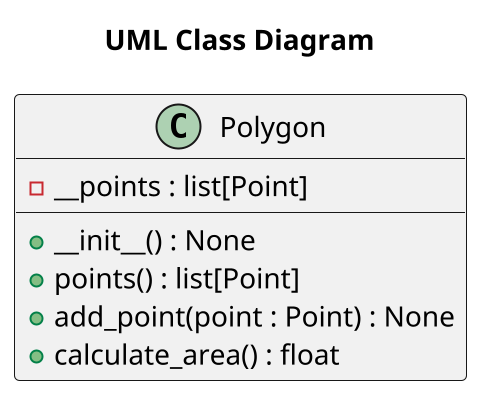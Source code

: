 @startuml
scale 2
title "UML Class Diagram"
class Polygon {
    -__points : list[Point]

    +__init__() : None
    +points() : list[Point]
    +add_point(point : Point) : None
    +calculate_area() : float
}
@enduml
